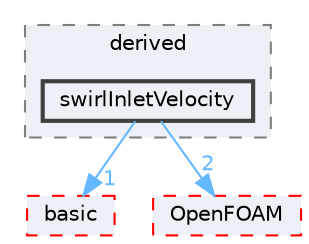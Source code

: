 digraph "src/finiteVolume/fields/fvPatchFields/derived/swirlInletVelocity"
{
 // LATEX_PDF_SIZE
  bgcolor="transparent";
  edge [fontname=Helvetica,fontsize=10,labelfontname=Helvetica,labelfontsize=10];
  node [fontname=Helvetica,fontsize=10,shape=box,height=0.2,width=0.4];
  compound=true
  subgraph clusterdir_ece9aa6b5af9a7776a75b0c1993b0910 {
    graph [ bgcolor="#edf0f7", pencolor="grey50", label="derived", fontname=Helvetica,fontsize=10 style="filled,dashed", URL="dir_ece9aa6b5af9a7776a75b0c1993b0910.html",tooltip=""]
  dir_0e40538bb6597cd711c986ffc4666ff8 [label="swirlInletVelocity", fillcolor="#edf0f7", color="grey25", style="filled,bold", URL="dir_0e40538bb6597cd711c986ffc4666ff8.html",tooltip=""];
  }
  dir_546b14c9025d30bb5b92fa069dbdd82c [label="basic", fillcolor="#edf0f7", color="red", style="filled,dashed", URL="dir_546b14c9025d30bb5b92fa069dbdd82c.html",tooltip=""];
  dir_c5473ff19b20e6ec4dfe5c310b3778a8 [label="OpenFOAM", fillcolor="#edf0f7", color="red", style="filled,dashed", URL="dir_c5473ff19b20e6ec4dfe5c310b3778a8.html",tooltip=""];
  dir_0e40538bb6597cd711c986ffc4666ff8->dir_546b14c9025d30bb5b92fa069dbdd82c [headlabel="1", labeldistance=1.5 headhref="dir_003902_000207.html" href="dir_003902_000207.html" color="steelblue1" fontcolor="steelblue1"];
  dir_0e40538bb6597cd711c986ffc4666ff8->dir_c5473ff19b20e6ec4dfe5c310b3778a8 [headlabel="2", labeldistance=1.5 headhref="dir_003902_002695.html" href="dir_003902_002695.html" color="steelblue1" fontcolor="steelblue1"];
}
